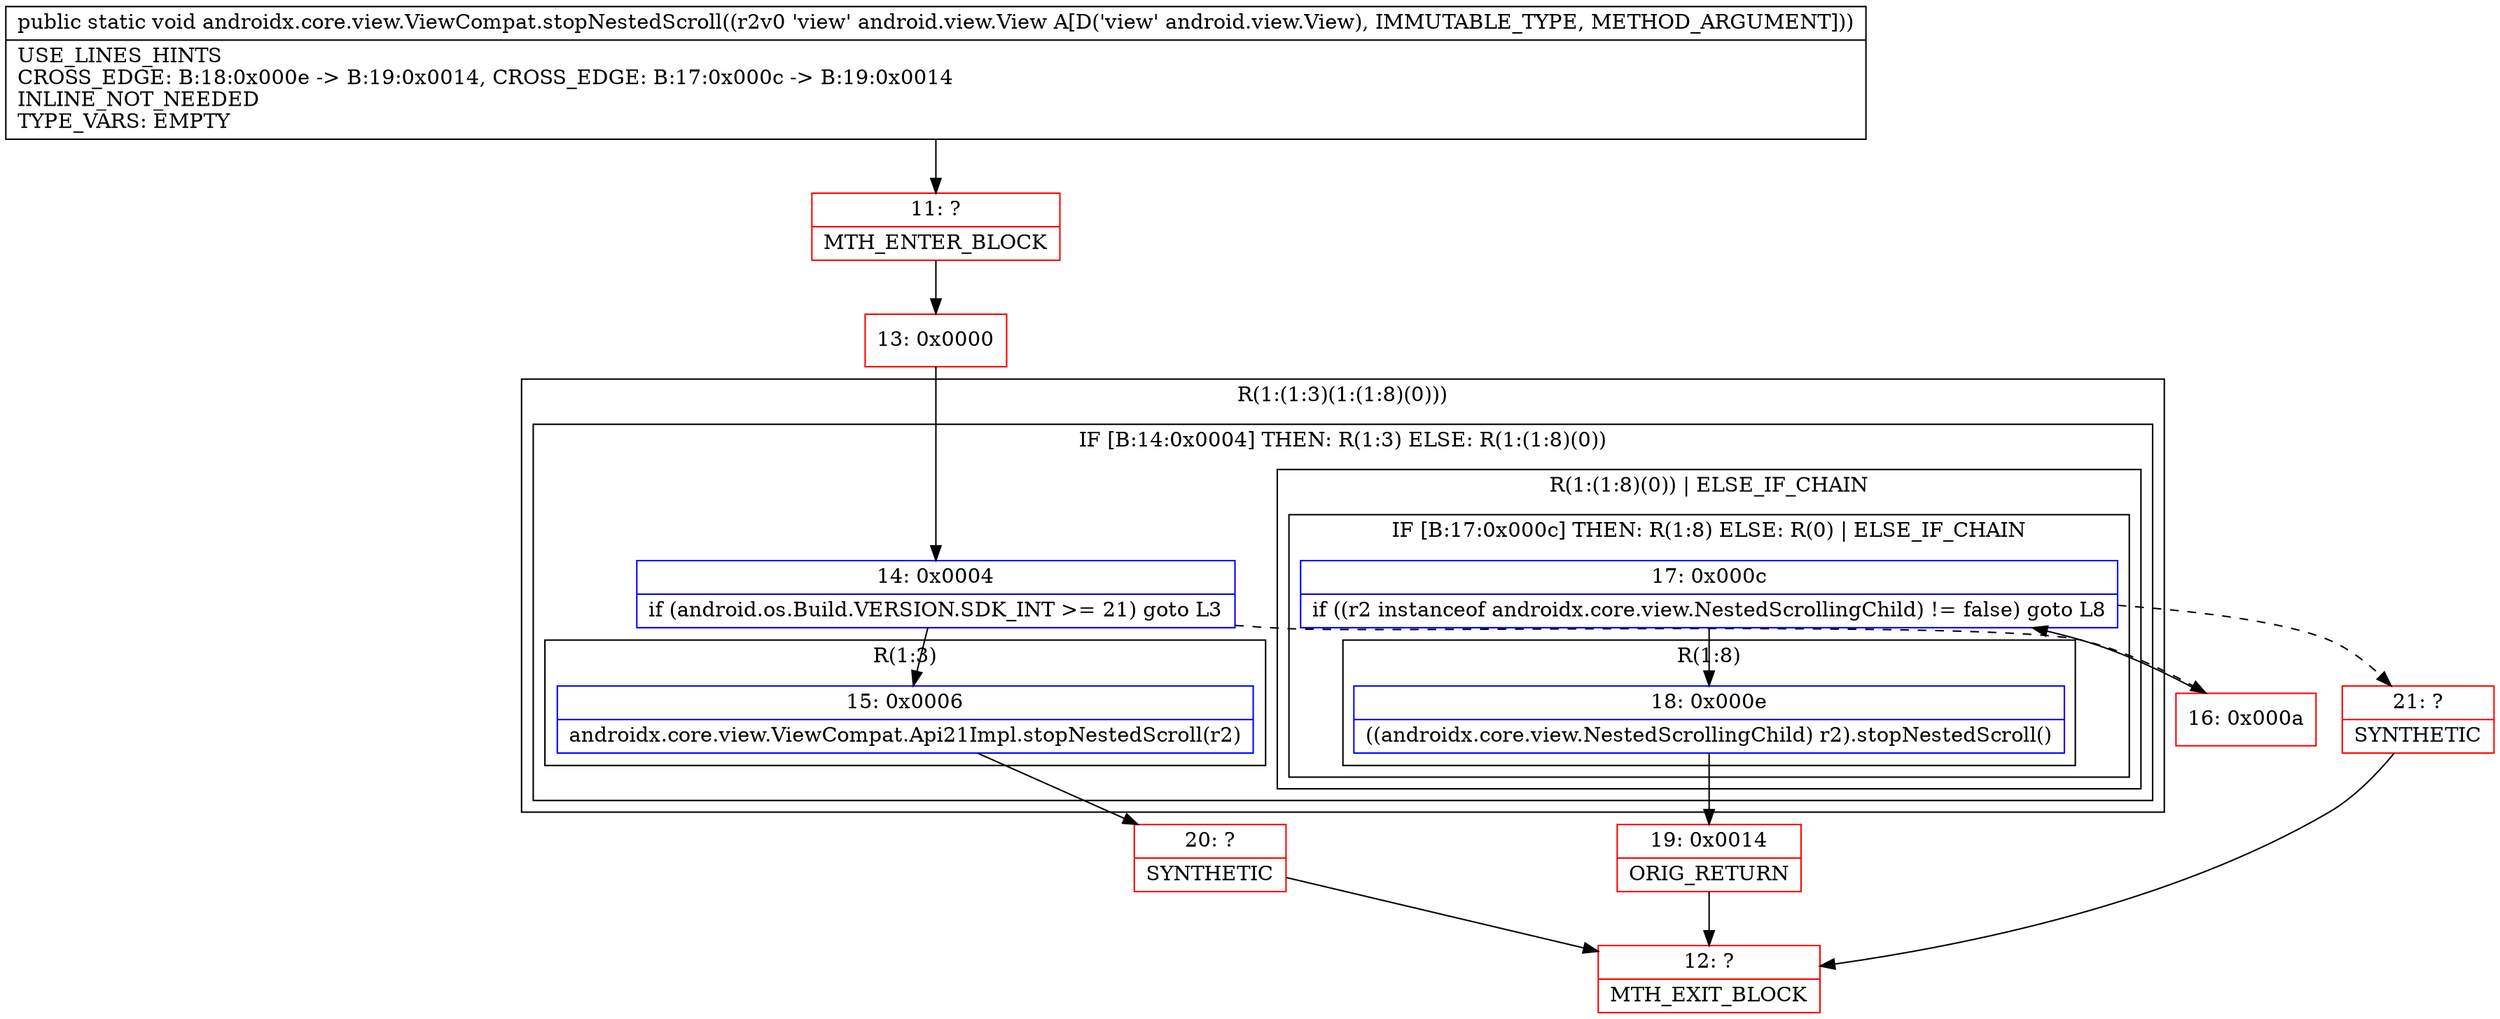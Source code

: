digraph "CFG forandroidx.core.view.ViewCompat.stopNestedScroll(Landroid\/view\/View;)V" {
subgraph cluster_Region_185449216 {
label = "R(1:(1:3)(1:(1:8)(0)))";
node [shape=record,color=blue];
subgraph cluster_IfRegion_457635281 {
label = "IF [B:14:0x0004] THEN: R(1:3) ELSE: R(1:(1:8)(0))";
node [shape=record,color=blue];
Node_14 [shape=record,label="{14\:\ 0x0004|if (android.os.Build.VERSION.SDK_INT \>= 21) goto L3\l}"];
subgraph cluster_Region_615778764 {
label = "R(1:3)";
node [shape=record,color=blue];
Node_15 [shape=record,label="{15\:\ 0x0006|androidx.core.view.ViewCompat.Api21Impl.stopNestedScroll(r2)\l}"];
}
subgraph cluster_Region_1634951051 {
label = "R(1:(1:8)(0)) | ELSE_IF_CHAIN\l";
node [shape=record,color=blue];
subgraph cluster_IfRegion_130034974 {
label = "IF [B:17:0x000c] THEN: R(1:8) ELSE: R(0) | ELSE_IF_CHAIN\l";
node [shape=record,color=blue];
Node_17 [shape=record,label="{17\:\ 0x000c|if ((r2 instanceof androidx.core.view.NestedScrollingChild) != false) goto L8\l}"];
subgraph cluster_Region_730114122 {
label = "R(1:8)";
node [shape=record,color=blue];
Node_18 [shape=record,label="{18\:\ 0x000e|((androidx.core.view.NestedScrollingChild) r2).stopNestedScroll()\l}"];
}
subgraph cluster_Region_804929183 {
label = "R(0)";
node [shape=record,color=blue];
}
}
}
}
}
Node_11 [shape=record,color=red,label="{11\:\ ?|MTH_ENTER_BLOCK\l}"];
Node_13 [shape=record,color=red,label="{13\:\ 0x0000}"];
Node_20 [shape=record,color=red,label="{20\:\ ?|SYNTHETIC\l}"];
Node_12 [shape=record,color=red,label="{12\:\ ?|MTH_EXIT_BLOCK\l}"];
Node_16 [shape=record,color=red,label="{16\:\ 0x000a}"];
Node_19 [shape=record,color=red,label="{19\:\ 0x0014|ORIG_RETURN\l}"];
Node_21 [shape=record,color=red,label="{21\:\ ?|SYNTHETIC\l}"];
MethodNode[shape=record,label="{public static void androidx.core.view.ViewCompat.stopNestedScroll((r2v0 'view' android.view.View A[D('view' android.view.View), IMMUTABLE_TYPE, METHOD_ARGUMENT]))  | USE_LINES_HINTS\lCROSS_EDGE: B:18:0x000e \-\> B:19:0x0014, CROSS_EDGE: B:17:0x000c \-\> B:19:0x0014\lINLINE_NOT_NEEDED\lTYPE_VARS: EMPTY\l}"];
MethodNode -> Node_11;Node_14 -> Node_15;
Node_14 -> Node_16[style=dashed];
Node_15 -> Node_20;
Node_17 -> Node_18;
Node_17 -> Node_21[style=dashed];
Node_18 -> Node_19;
Node_11 -> Node_13;
Node_13 -> Node_14;
Node_20 -> Node_12;
Node_16 -> Node_17;
Node_19 -> Node_12;
Node_21 -> Node_12;
}

